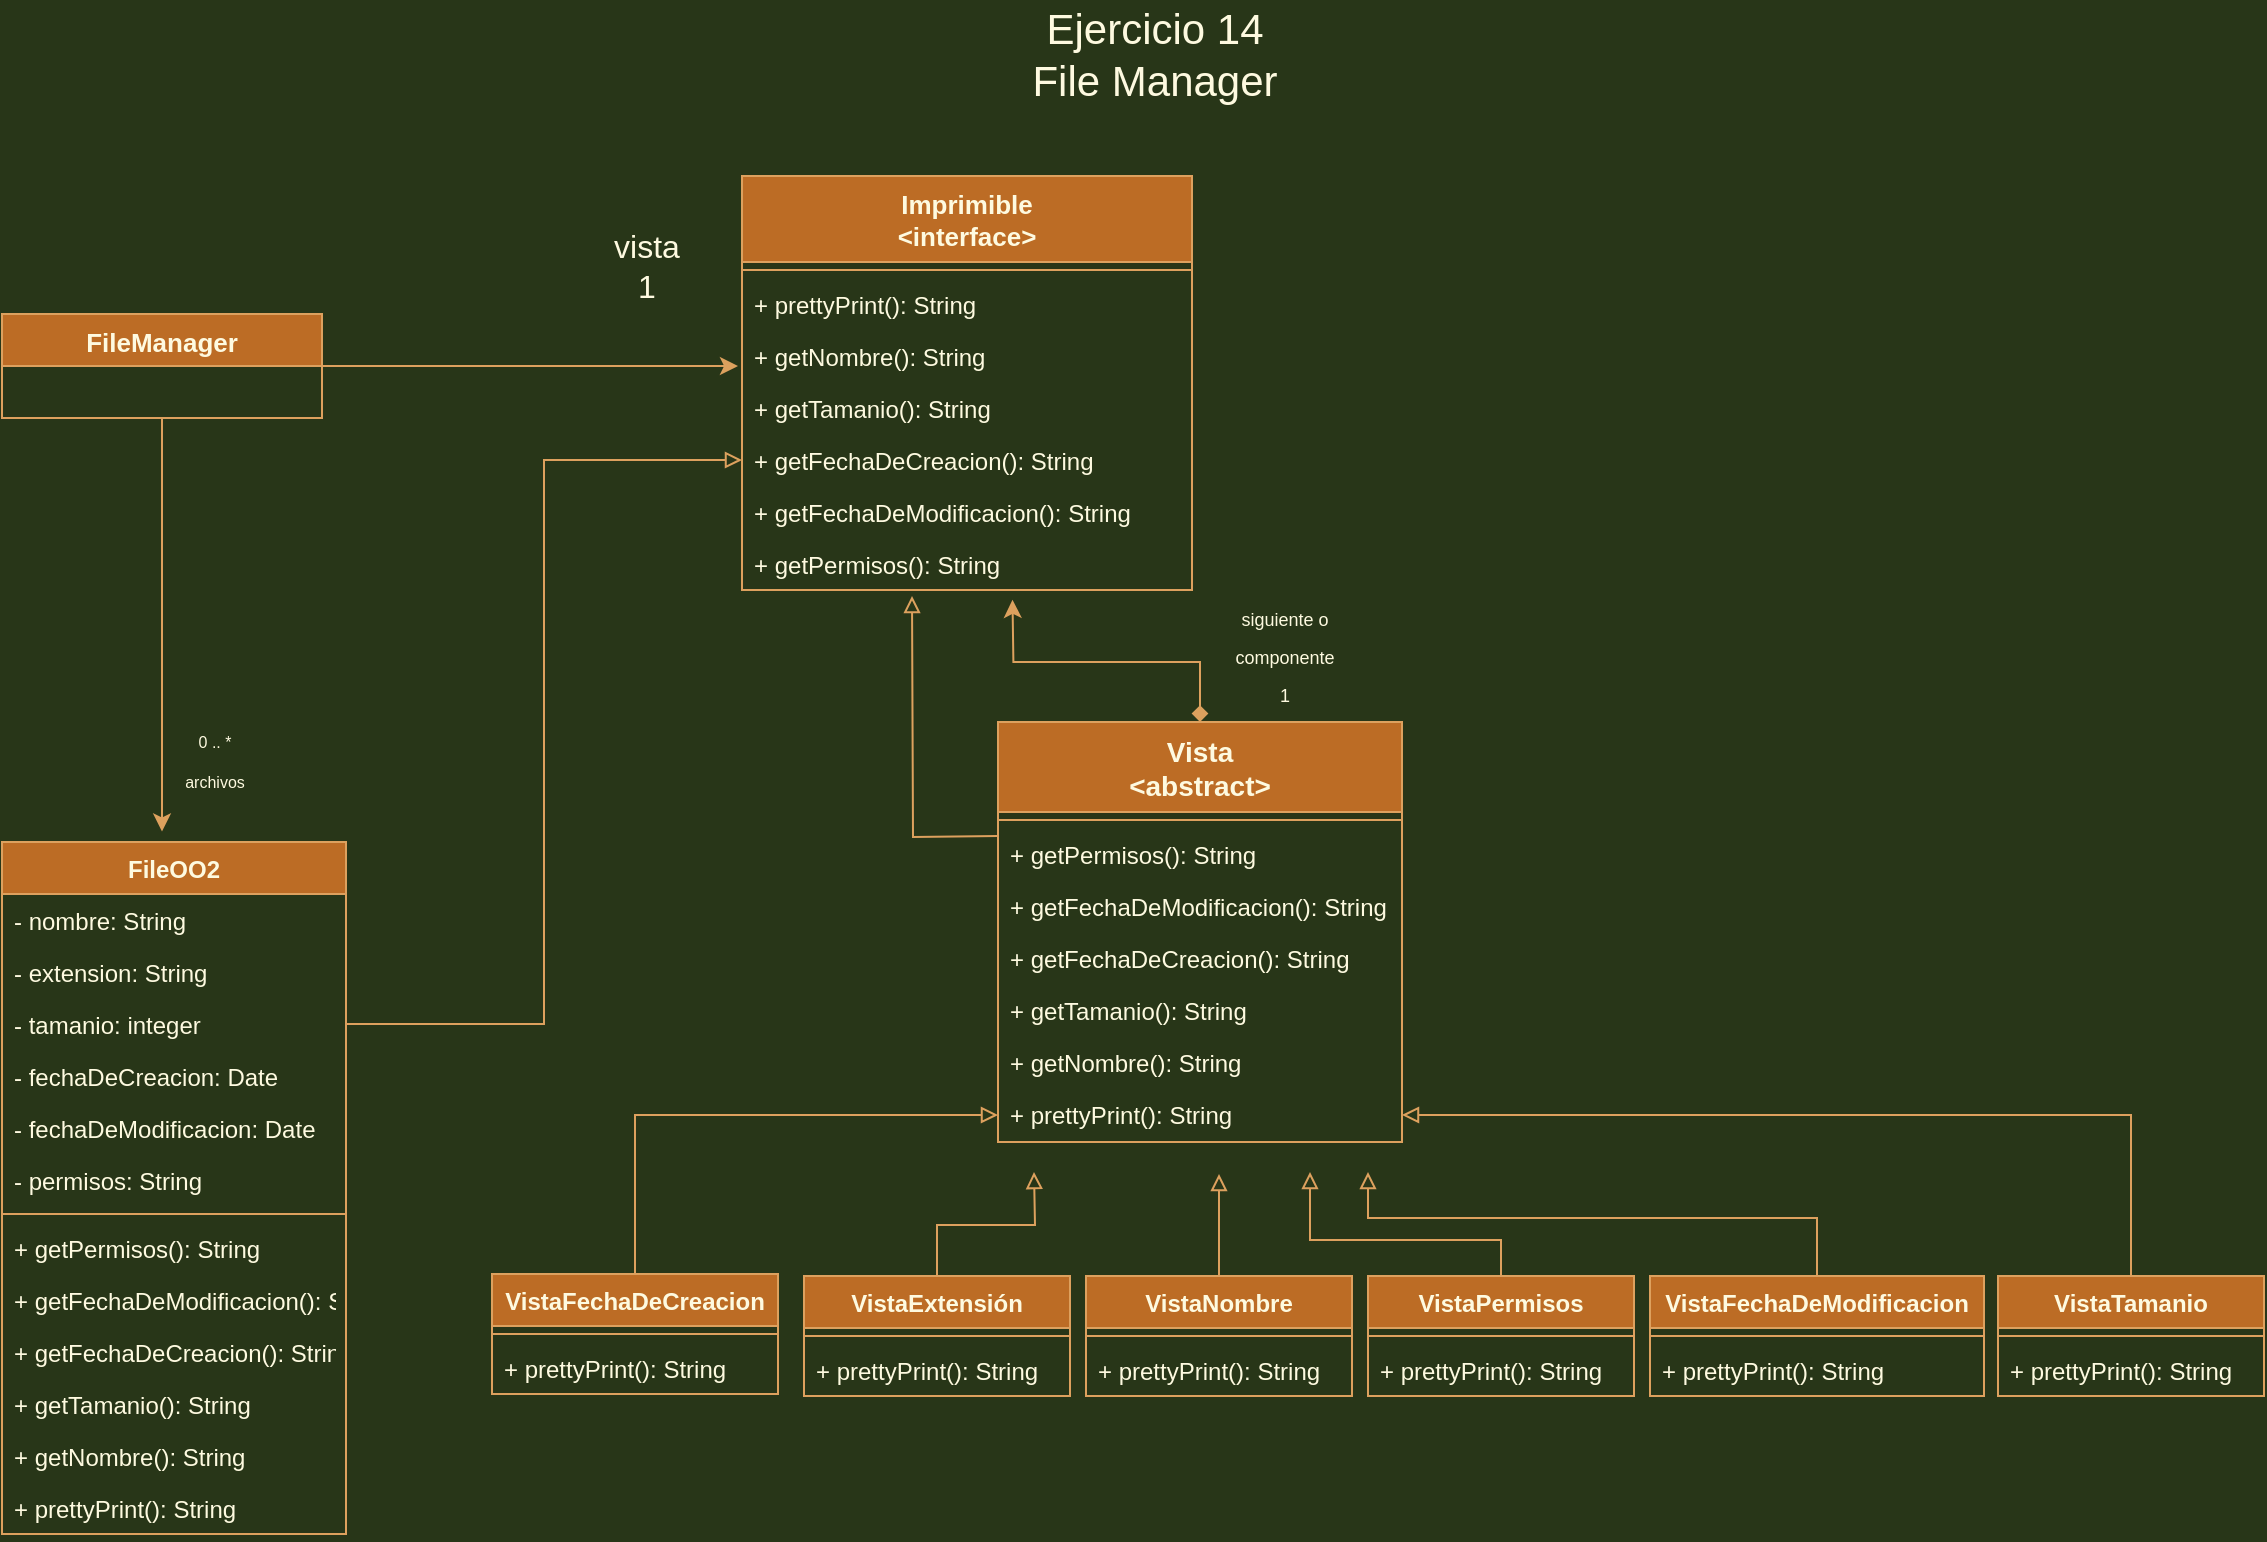 <mxfile version="19.0.2" type="device"><diagram id="iaDs6pimnOswvixRmrBB" name="Página-1"><mxGraphModel dx="1406" dy="857" grid="0" gridSize="10" guides="1" tooltips="1" connect="1" arrows="1" fold="1" page="1" pageScale="1" pageWidth="827" pageHeight="1169" background="#283618" math="0" shadow="0"><root><mxCell id="0"/><mxCell id="1" parent="0"/><mxCell id="iX0GGUBRqq9m43WB-niy-1" value="FileOO2" style="swimlane;fontStyle=1;align=center;verticalAlign=top;childLayout=stackLayout;horizontal=1;startSize=26;horizontalStack=0;resizeParent=1;resizeParentMax=0;resizeLast=0;collapsible=1;marginBottom=0;rounded=0;sketch=0;fontColor=#FEFAE0;strokeColor=#DDA15E;fillColor=#BC6C25;" parent="1" vertex="1"><mxGeometry x="107" y="463" width="172" height="346" as="geometry"/></mxCell><mxCell id="iX0GGUBRqq9m43WB-niy-2" value="- nombre: String" style="text;strokeColor=none;fillColor=none;align=left;verticalAlign=top;spacingLeft=4;spacingRight=4;overflow=hidden;rotatable=0;points=[[0,0.5],[1,0.5]];portConstraint=eastwest;rounded=0;sketch=0;fontColor=#FEFAE0;" parent="iX0GGUBRqq9m43WB-niy-1" vertex="1"><mxGeometry y="26" width="172" height="26" as="geometry"/></mxCell><mxCell id="iX0GGUBRqq9m43WB-niy-5" value="- extension: String" style="text;strokeColor=none;fillColor=none;align=left;verticalAlign=top;spacingLeft=4;spacingRight=4;overflow=hidden;rotatable=0;points=[[0,0.5],[1,0.5]];portConstraint=eastwest;rounded=0;sketch=0;fontColor=#FEFAE0;" parent="iX0GGUBRqq9m43WB-niy-1" vertex="1"><mxGeometry y="52" width="172" height="26" as="geometry"/></mxCell><mxCell id="iX0GGUBRqq9m43WB-niy-6" value="- tamanio: integer" style="text;strokeColor=none;fillColor=none;align=left;verticalAlign=top;spacingLeft=4;spacingRight=4;overflow=hidden;rotatable=0;points=[[0,0.5],[1,0.5]];portConstraint=eastwest;rounded=0;sketch=0;fontColor=#FEFAE0;" parent="iX0GGUBRqq9m43WB-niy-1" vertex="1"><mxGeometry y="78" width="172" height="26" as="geometry"/></mxCell><mxCell id="iX0GGUBRqq9m43WB-niy-7" value="- fechaDeCreacion: Date" style="text;strokeColor=none;fillColor=none;align=left;verticalAlign=top;spacingLeft=4;spacingRight=4;overflow=hidden;rotatable=0;points=[[0,0.5],[1,0.5]];portConstraint=eastwest;rounded=0;sketch=0;fontColor=#FEFAE0;" parent="iX0GGUBRqq9m43WB-niy-1" vertex="1"><mxGeometry y="104" width="172" height="26" as="geometry"/></mxCell><mxCell id="iX0GGUBRqq9m43WB-niy-8" value="- fechaDeModificacion: Date" style="text;strokeColor=none;fillColor=none;align=left;verticalAlign=top;spacingLeft=4;spacingRight=4;overflow=hidden;rotatable=0;points=[[0,0.5],[1,0.5]];portConstraint=eastwest;rounded=0;sketch=0;fontColor=#FEFAE0;" parent="iX0GGUBRqq9m43WB-niy-1" vertex="1"><mxGeometry y="130" width="172" height="26" as="geometry"/></mxCell><mxCell id="iX0GGUBRqq9m43WB-niy-9" value="- permisos: String" style="text;strokeColor=none;fillColor=none;align=left;verticalAlign=top;spacingLeft=4;spacingRight=4;overflow=hidden;rotatable=0;points=[[0,0.5],[1,0.5]];portConstraint=eastwest;rounded=0;sketch=0;fontColor=#FEFAE0;" parent="iX0GGUBRqq9m43WB-niy-1" vertex="1"><mxGeometry y="156" width="172" height="26" as="geometry"/></mxCell><mxCell id="iX0GGUBRqq9m43WB-niy-3" value="" style="line;strokeWidth=1;fillColor=none;align=left;verticalAlign=middle;spacingTop=-1;spacingLeft=3;spacingRight=3;rotatable=0;labelPosition=right;points=[];portConstraint=eastwest;rounded=0;sketch=0;fontColor=#FEFAE0;labelBackgroundColor=#283618;strokeColor=#DDA15E;" parent="iX0GGUBRqq9m43WB-niy-1" vertex="1"><mxGeometry y="182" width="172" height="8" as="geometry"/></mxCell><mxCell id="8L7omURxYI5hqP2-fy2r-57" value="+ getPermisos(): String" style="text;strokeColor=none;fillColor=none;align=left;verticalAlign=top;spacingLeft=4;spacingRight=4;overflow=hidden;rotatable=0;points=[[0,0.5],[1,0.5]];portConstraint=eastwest;rounded=0;sketch=0;fontSize=12;fontColor=#FEFAE0;" vertex="1" parent="iX0GGUBRqq9m43WB-niy-1"><mxGeometry y="190" width="172" height="26" as="geometry"/></mxCell><mxCell id="8L7omURxYI5hqP2-fy2r-56" value="+ getFechaDeModificacion(): String" style="text;strokeColor=none;fillColor=none;align=left;verticalAlign=top;spacingLeft=4;spacingRight=4;overflow=hidden;rotatable=0;points=[[0,0.5],[1,0.5]];portConstraint=eastwest;rounded=0;sketch=0;fontSize=12;fontColor=#FEFAE0;" vertex="1" parent="iX0GGUBRqq9m43WB-niy-1"><mxGeometry y="216" width="172" height="26" as="geometry"/></mxCell><mxCell id="8L7omURxYI5hqP2-fy2r-55" value="+ getFechaDeCreacion(): String" style="text;strokeColor=none;fillColor=none;align=left;verticalAlign=top;spacingLeft=4;spacingRight=4;overflow=hidden;rotatable=0;points=[[0,0.5],[1,0.5]];portConstraint=eastwest;rounded=0;sketch=0;fontSize=12;fontColor=#FEFAE0;" vertex="1" parent="iX0GGUBRqq9m43WB-niy-1"><mxGeometry y="242" width="172" height="26" as="geometry"/></mxCell><mxCell id="8L7omURxYI5hqP2-fy2r-54" value="+ getTamanio(): String" style="text;strokeColor=none;fillColor=none;align=left;verticalAlign=top;spacingLeft=4;spacingRight=4;overflow=hidden;rotatable=0;points=[[0,0.5],[1,0.5]];portConstraint=eastwest;rounded=0;sketch=0;fontSize=12;fontColor=#FEFAE0;" vertex="1" parent="iX0GGUBRqq9m43WB-niy-1"><mxGeometry y="268" width="172" height="26" as="geometry"/></mxCell><mxCell id="8L7omURxYI5hqP2-fy2r-53" value="+ getNombre(): String" style="text;strokeColor=none;fillColor=none;align=left;verticalAlign=top;spacingLeft=4;spacingRight=4;overflow=hidden;rotatable=0;points=[[0,0.5],[1,0.5]];portConstraint=eastwest;rounded=0;sketch=0;fontSize=12;fontColor=#FEFAE0;" vertex="1" parent="iX0GGUBRqq9m43WB-niy-1"><mxGeometry y="294" width="172" height="26" as="geometry"/></mxCell><mxCell id="8L7omURxYI5hqP2-fy2r-52" value="+ prettyPrint(): String" style="text;strokeColor=none;fillColor=none;align=left;verticalAlign=top;spacingLeft=4;spacingRight=4;overflow=hidden;rotatable=0;points=[[0,0.5],[1,0.5]];portConstraint=eastwest;rounded=0;sketch=0;fontSize=12;fontColor=#FEFAE0;" vertex="1" parent="iX0GGUBRqq9m43WB-niy-1"><mxGeometry y="320" width="172" height="26" as="geometry"/></mxCell><mxCell id="iX0GGUBRqq9m43WB-niy-10" value="Ejercicio 14&lt;br style=&quot;font-size: 21px;&quot;&gt;File Manager" style="text;html=1;align=center;verticalAlign=middle;resizable=0;points=[];autosize=1;strokeColor=none;fillColor=none;fontColor=#FEFAE0;fontSize=21;" parent="1" vertex="1"><mxGeometry x="616" y="42" width="133" height="54" as="geometry"/></mxCell><mxCell id="iX0GGUBRqq9m43WB-niy-18" style="edgeStyle=orthogonalEdgeStyle;curved=0;rounded=1;sketch=0;orthogonalLoop=1;jettySize=auto;html=1;fontSize=16;fontColor=#FEFAE0;strokeColor=#DDA15E;fillColor=#BC6C25;labelBackgroundColor=#283618;" parent="1" source="iX0GGUBRqq9m43WB-niy-12" edge="1"><mxGeometry relative="1" as="geometry"><mxPoint x="187" y="457.75" as="targetPoint"/></mxGeometry></mxCell><mxCell id="8L7omURxYI5hqP2-fy2r-26" style="edgeStyle=orthogonalEdgeStyle;curved=0;rounded=1;sketch=0;orthogonalLoop=1;jettySize=auto;html=1;fontColor=#FEFAE0;strokeColor=#DDA15E;fillColor=#BC6C25;" edge="1" parent="1" source="iX0GGUBRqq9m43WB-niy-12"><mxGeometry relative="1" as="geometry"><mxPoint x="475" y="225" as="targetPoint"/></mxGeometry></mxCell><mxCell id="iX0GGUBRqq9m43WB-niy-12" value="FileManager" style="swimlane;fontStyle=1;align=center;verticalAlign=top;childLayout=stackLayout;horizontal=1;startSize=26;horizontalStack=0;resizeParent=1;resizeParentMax=0;resizeLast=0;collapsible=1;marginBottom=0;rounded=0;sketch=0;fontSize=13;fontColor=#FEFAE0;strokeColor=#DDA15E;fillColor=#BC6C25;" parent="1" vertex="1"><mxGeometry x="107" y="199" width="160" height="52" as="geometry"/></mxCell><mxCell id="iX0GGUBRqq9m43WB-niy-19" value="&lt;font style=&quot;font-size: 8px;&quot;&gt;0 .. *&lt;br&gt;archivos&lt;/font&gt;" style="text;html=1;align=center;verticalAlign=middle;resizable=0;points=[];autosize=1;strokeColor=none;fillColor=none;fontSize=16;fontColor=#FEFAE0;" parent="1" vertex="1"><mxGeometry x="193" y="396" width="40" height="48" as="geometry"/></mxCell><mxCell id="iX0GGUBRqq9m43WB-niy-21" value="Imprimible&#10;&lt;interface&gt;" style="swimlane;fontStyle=1;align=center;verticalAlign=top;childLayout=stackLayout;horizontal=1;startSize=43;horizontalStack=0;resizeParent=1;resizeParentMax=0;resizeLast=0;collapsible=1;marginBottom=0;rounded=0;sketch=0;fontSize=13;fontColor=#FEFAE0;strokeColor=#DDA15E;fillColor=#BC6C25;" parent="1" vertex="1"><mxGeometry x="477" y="130" width="225" height="207" as="geometry"/></mxCell><mxCell id="iX0GGUBRqq9m43WB-niy-23" value="" style="line;strokeWidth=1;fillColor=none;align=left;verticalAlign=middle;spacingTop=-1;spacingLeft=3;spacingRight=3;rotatable=0;labelPosition=right;points=[];portConstraint=eastwest;rounded=0;sketch=0;fontSize=16;fontColor=#FEFAE0;labelBackgroundColor=#283618;strokeColor=#DDA15E;" parent="iX0GGUBRqq9m43WB-niy-21" vertex="1"><mxGeometry y="43" width="225" height="8" as="geometry"/></mxCell><mxCell id="iX0GGUBRqq9m43WB-niy-24" value="+ prettyPrint(): String" style="text;strokeColor=none;fillColor=none;align=left;verticalAlign=top;spacingLeft=4;spacingRight=4;overflow=hidden;rotatable=0;points=[[0,0.5],[1,0.5]];portConstraint=eastwest;rounded=0;sketch=0;fontSize=12;fontColor=#FEFAE0;" parent="iX0GGUBRqq9m43WB-niy-21" vertex="1"><mxGeometry y="51" width="225" height="26" as="geometry"/></mxCell><mxCell id="8L7omURxYI5hqP2-fy2r-22" value="+ getNombre(): String" style="text;strokeColor=none;fillColor=none;align=left;verticalAlign=top;spacingLeft=4;spacingRight=4;overflow=hidden;rotatable=0;points=[[0,0.5],[1,0.5]];portConstraint=eastwest;rounded=0;sketch=0;fontSize=12;fontColor=#FEFAE0;" vertex="1" parent="iX0GGUBRqq9m43WB-niy-21"><mxGeometry y="77" width="225" height="26" as="geometry"/></mxCell><mxCell id="8L7omURxYI5hqP2-fy2r-23" value="+ getTamanio(): String" style="text;strokeColor=none;fillColor=none;align=left;verticalAlign=top;spacingLeft=4;spacingRight=4;overflow=hidden;rotatable=0;points=[[0,0.5],[1,0.5]];portConstraint=eastwest;rounded=0;sketch=0;fontSize=12;fontColor=#FEFAE0;" vertex="1" parent="iX0GGUBRqq9m43WB-niy-21"><mxGeometry y="103" width="225" height="26" as="geometry"/></mxCell><mxCell id="8L7omURxYI5hqP2-fy2r-24" value="+ getFechaDeCreacion(): String" style="text;strokeColor=none;fillColor=none;align=left;verticalAlign=top;spacingLeft=4;spacingRight=4;overflow=hidden;rotatable=0;points=[[0,0.5],[1,0.5]];portConstraint=eastwest;rounded=0;sketch=0;fontSize=12;fontColor=#FEFAE0;" vertex="1" parent="iX0GGUBRqq9m43WB-niy-21"><mxGeometry y="129" width="225" height="26" as="geometry"/></mxCell><mxCell id="8L7omURxYI5hqP2-fy2r-25" value="+ getFechaDeModificacion(): String" style="text;strokeColor=none;fillColor=none;align=left;verticalAlign=top;spacingLeft=4;spacingRight=4;overflow=hidden;rotatable=0;points=[[0,0.5],[1,0.5]];portConstraint=eastwest;rounded=0;sketch=0;fontSize=12;fontColor=#FEFAE0;" vertex="1" parent="iX0GGUBRqq9m43WB-niy-21"><mxGeometry y="155" width="225" height="26" as="geometry"/></mxCell><mxCell id="8L7omURxYI5hqP2-fy2r-30" value="+ getPermisos(): String" style="text;strokeColor=none;fillColor=none;align=left;verticalAlign=top;spacingLeft=4;spacingRight=4;overflow=hidden;rotatable=0;points=[[0,0.5],[1,0.5]];portConstraint=eastwest;rounded=0;sketch=0;fontSize=12;fontColor=#FEFAE0;" vertex="1" parent="iX0GGUBRqq9m43WB-niy-21"><mxGeometry y="181" width="225" height="26" as="geometry"/></mxCell><mxCell id="iX0GGUBRqq9m43WB-niy-25" value="vista&lt;br&gt;1" style="text;html=1;align=center;verticalAlign=middle;resizable=0;points=[];autosize=1;strokeColor=none;fillColor=none;fontSize=16;fontColor=#FEFAE0;" parent="1" vertex="1"><mxGeometry x="407" y="154" width="43" height="42" as="geometry"/></mxCell><mxCell id="iX0GGUBRqq9m43WB-niy-36" style="edgeStyle=orthogonalEdgeStyle;rounded=0;sketch=0;orthogonalLoop=1;jettySize=auto;html=1;fontSize=16;fontColor=#FEFAE0;endArrow=classic;endFill=1;strokeColor=#DDA15E;fillColor=#BC6C25;startArrow=diamond;startFill=1;labelBackgroundColor=#283618;" parent="1" source="iX0GGUBRqq9m43WB-niy-29" edge="1"><mxGeometry relative="1" as="geometry"><mxPoint x="612.242" y="341.909" as="targetPoint"/></mxGeometry></mxCell><mxCell id="iX0GGUBRqq9m43WB-niy-29" value="Vista&#10;&lt;abstract&gt;" style="swimlane;fontStyle=1;align=center;verticalAlign=top;childLayout=stackLayout;horizontal=1;startSize=45;horizontalStack=0;resizeParent=1;resizeParentMax=0;resizeLast=0;collapsible=1;marginBottom=0;rounded=0;sketch=0;fontSize=14;fontColor=#FEFAE0;strokeColor=#DDA15E;fillColor=#BC6C25;" parent="1" vertex="1"><mxGeometry x="605" y="403" width="202" height="210" as="geometry"/></mxCell><mxCell id="iX0GGUBRqq9m43WB-niy-31" value="" style="line;strokeWidth=1;fillColor=none;align=left;verticalAlign=middle;spacingTop=-1;spacingLeft=3;spacingRight=3;rotatable=0;labelPosition=right;points=[];portConstraint=eastwest;rounded=0;sketch=0;fontSize=16;fontColor=#FEFAE0;labelBackgroundColor=#283618;strokeColor=#DDA15E;" parent="iX0GGUBRqq9m43WB-niy-29" vertex="1"><mxGeometry y="45" width="202" height="8" as="geometry"/></mxCell><mxCell id="8L7omURxYI5hqP2-fy2r-43" value="+ getPermisos(): String" style="text;strokeColor=none;fillColor=none;align=left;verticalAlign=top;spacingLeft=4;spacingRight=4;overflow=hidden;rotatable=0;points=[[0,0.5],[1,0.5]];portConstraint=eastwest;rounded=0;sketch=0;fontSize=12;fontColor=#FEFAE0;" vertex="1" parent="iX0GGUBRqq9m43WB-niy-29"><mxGeometry y="53" width="202" height="26" as="geometry"/></mxCell><mxCell id="8L7omURxYI5hqP2-fy2r-42" value="+ getFechaDeModificacion(): String" style="text;strokeColor=none;fillColor=none;align=left;verticalAlign=top;spacingLeft=4;spacingRight=4;overflow=hidden;rotatable=0;points=[[0,0.5],[1,0.5]];portConstraint=eastwest;rounded=0;sketch=0;fontSize=12;fontColor=#FEFAE0;" vertex="1" parent="iX0GGUBRqq9m43WB-niy-29"><mxGeometry y="79" width="202" height="26" as="geometry"/></mxCell><mxCell id="8L7omURxYI5hqP2-fy2r-41" value="+ getFechaDeCreacion(): String" style="text;strokeColor=none;fillColor=none;align=left;verticalAlign=top;spacingLeft=4;spacingRight=4;overflow=hidden;rotatable=0;points=[[0,0.5],[1,0.5]];portConstraint=eastwest;rounded=0;sketch=0;fontSize=12;fontColor=#FEFAE0;" vertex="1" parent="iX0GGUBRqq9m43WB-niy-29"><mxGeometry y="105" width="202" height="26" as="geometry"/></mxCell><mxCell id="8L7omURxYI5hqP2-fy2r-40" value="+ getTamanio(): String" style="text;strokeColor=none;fillColor=none;align=left;verticalAlign=top;spacingLeft=4;spacingRight=4;overflow=hidden;rotatable=0;points=[[0,0.5],[1,0.5]];portConstraint=eastwest;rounded=0;sketch=0;fontSize=12;fontColor=#FEFAE0;" vertex="1" parent="iX0GGUBRqq9m43WB-niy-29"><mxGeometry y="131" width="202" height="26" as="geometry"/></mxCell><mxCell id="8L7omURxYI5hqP2-fy2r-39" value="+ getNombre(): String" style="text;strokeColor=none;fillColor=none;align=left;verticalAlign=top;spacingLeft=4;spacingRight=4;overflow=hidden;rotatable=0;points=[[0,0.5],[1,0.5]];portConstraint=eastwest;rounded=0;sketch=0;fontSize=12;fontColor=#FEFAE0;" vertex="1" parent="iX0GGUBRqq9m43WB-niy-29"><mxGeometry y="157" width="202" height="26" as="geometry"/></mxCell><mxCell id="iX0GGUBRqq9m43WB-niy-32" value="+ prettyPrint(): String" style="text;strokeColor=none;fillColor=none;align=left;verticalAlign=top;spacingLeft=4;spacingRight=4;overflow=hidden;rotatable=0;points=[[0,0.5],[1,0.5]];portConstraint=eastwest;rounded=0;sketch=0;fontSize=12;fontColor=#FEFAE0;" parent="iX0GGUBRqq9m43WB-niy-29" vertex="1"><mxGeometry y="183" width="202" height="27" as="geometry"/></mxCell><mxCell id="iX0GGUBRqq9m43WB-niy-37" value="&lt;font style=&quot;font-size: 9px;&quot;&gt;siguiente o&lt;br&gt;componente&lt;br&gt;1&lt;/font&gt;" style="text;html=1;align=center;verticalAlign=middle;resizable=0;points=[];autosize=1;strokeColor=none;fillColor=none;fontSize=16;fontColor=#FEFAE0;" parent="1" vertex="1"><mxGeometry x="718" y="333" width="60" height="70" as="geometry"/></mxCell><mxCell id="8L7omURxYI5hqP2-fy2r-48" style="edgeStyle=orthogonalEdgeStyle;rounded=0;sketch=0;orthogonalLoop=1;jettySize=auto;html=1;fontColor=#FEFAE0;endArrow=block;endFill=0;strokeColor=#DDA15E;fillColor=#BC6C25;" edge="1" parent="1" source="8L7omURxYI5hqP2-fy2r-1"><mxGeometry relative="1" as="geometry"><mxPoint x="715.5" y="629" as="targetPoint"/></mxGeometry></mxCell><mxCell id="8L7omURxYI5hqP2-fy2r-1" value="VistaNombre" style="swimlane;fontStyle=1;align=center;verticalAlign=top;childLayout=stackLayout;horizontal=1;startSize=26;horizontalStack=0;resizeParent=1;resizeParentMax=0;resizeLast=0;collapsible=1;marginBottom=0;fillColor=#BC6C25;strokeColor=#DDA15E;fontColor=#FEFAE0;" vertex="1" parent="1"><mxGeometry x="649" y="680" width="133" height="60" as="geometry"/></mxCell><mxCell id="8L7omURxYI5hqP2-fy2r-3" value="" style="line;strokeWidth=1;fillColor=none;align=left;verticalAlign=middle;spacingTop=-1;spacingLeft=3;spacingRight=3;rotatable=0;labelPosition=right;points=[];portConstraint=eastwest;labelBackgroundColor=#283618;strokeColor=#DDA15E;fontColor=#FEFAE0;" vertex="1" parent="8L7omURxYI5hqP2-fy2r-1"><mxGeometry y="26" width="133" height="8" as="geometry"/></mxCell><mxCell id="8L7omURxYI5hqP2-fy2r-5" value="+ prettyPrint(): String" style="text;strokeColor=none;fillColor=none;align=left;verticalAlign=top;spacingLeft=4;spacingRight=4;overflow=hidden;rotatable=0;points=[[0,0.5],[1,0.5]];portConstraint=eastwest;rounded=0;sketch=0;fontSize=12;fontColor=#FEFAE0;" vertex="1" parent="8L7omURxYI5hqP2-fy2r-1"><mxGeometry y="34" width="133" height="26" as="geometry"/></mxCell><mxCell id="8L7omURxYI5hqP2-fy2r-51" style="edgeStyle=orthogonalEdgeStyle;rounded=0;sketch=0;orthogonalLoop=1;jettySize=auto;html=1;entryX=1;entryY=0.5;entryDx=0;entryDy=0;fontColor=#FEFAE0;endArrow=block;endFill=0;strokeColor=#DDA15E;fillColor=#BC6C25;" edge="1" parent="1" source="8L7omURxYI5hqP2-fy2r-6" target="iX0GGUBRqq9m43WB-niy-32"><mxGeometry relative="1" as="geometry"/></mxCell><mxCell id="8L7omURxYI5hqP2-fy2r-6" value="VistaTamanio" style="swimlane;fontStyle=1;align=center;verticalAlign=top;childLayout=stackLayout;horizontal=1;startSize=26;horizontalStack=0;resizeParent=1;resizeParentMax=0;resizeLast=0;collapsible=1;marginBottom=0;fillColor=#BC6C25;strokeColor=#DDA15E;fontColor=#FEFAE0;" vertex="1" parent="1"><mxGeometry x="1105" y="680" width="133" height="60" as="geometry"/></mxCell><mxCell id="8L7omURxYI5hqP2-fy2r-7" value="" style="line;strokeWidth=1;fillColor=none;align=left;verticalAlign=middle;spacingTop=-1;spacingLeft=3;spacingRight=3;rotatable=0;labelPosition=right;points=[];portConstraint=eastwest;labelBackgroundColor=#283618;strokeColor=#DDA15E;fontColor=#FEFAE0;" vertex="1" parent="8L7omURxYI5hqP2-fy2r-6"><mxGeometry y="26" width="133" height="8" as="geometry"/></mxCell><mxCell id="8L7omURxYI5hqP2-fy2r-8" value="+ prettyPrint(): String" style="text;strokeColor=none;fillColor=none;align=left;verticalAlign=top;spacingLeft=4;spacingRight=4;overflow=hidden;rotatable=0;points=[[0,0.5],[1,0.5]];portConstraint=eastwest;rounded=0;sketch=0;fontSize=12;fontColor=#FEFAE0;" vertex="1" parent="8L7omURxYI5hqP2-fy2r-6"><mxGeometry y="34" width="133" height="26" as="geometry"/></mxCell><mxCell id="8L7omURxYI5hqP2-fy2r-44" style="edgeStyle=orthogonalEdgeStyle;rounded=0;sketch=0;orthogonalLoop=1;jettySize=auto;html=1;entryX=0;entryY=0.5;entryDx=0;entryDy=0;fontColor=#FEFAE0;endArrow=block;endFill=0;strokeColor=#DDA15E;fillColor=#BC6C25;" edge="1" parent="1" source="8L7omURxYI5hqP2-fy2r-9" target="iX0GGUBRqq9m43WB-niy-32"><mxGeometry relative="1" as="geometry"/></mxCell><mxCell id="8L7omURxYI5hqP2-fy2r-9" value="VistaFechaDeCreacion" style="swimlane;fontStyle=1;align=center;verticalAlign=top;childLayout=stackLayout;horizontal=1;startSize=26;horizontalStack=0;resizeParent=1;resizeParentMax=0;resizeLast=0;collapsible=1;marginBottom=0;fillColor=#BC6C25;strokeColor=#DDA15E;fontColor=#FEFAE0;" vertex="1" parent="1"><mxGeometry x="352" y="679" width="143" height="60" as="geometry"/></mxCell><mxCell id="8L7omURxYI5hqP2-fy2r-10" value="" style="line;strokeWidth=1;fillColor=none;align=left;verticalAlign=middle;spacingTop=-1;spacingLeft=3;spacingRight=3;rotatable=0;labelPosition=right;points=[];portConstraint=eastwest;labelBackgroundColor=#283618;strokeColor=#DDA15E;fontColor=#FEFAE0;" vertex="1" parent="8L7omURxYI5hqP2-fy2r-9"><mxGeometry y="26" width="143" height="8" as="geometry"/></mxCell><mxCell id="8L7omURxYI5hqP2-fy2r-11" value="+ prettyPrint(): String" style="text;strokeColor=none;fillColor=none;align=left;verticalAlign=top;spacingLeft=4;spacingRight=4;overflow=hidden;rotatable=0;points=[[0,0.5],[1,0.5]];portConstraint=eastwest;rounded=0;sketch=0;fontSize=12;fontColor=#FEFAE0;" vertex="1" parent="8L7omURxYI5hqP2-fy2r-9"><mxGeometry y="34" width="143" height="26" as="geometry"/></mxCell><mxCell id="8L7omURxYI5hqP2-fy2r-50" style="edgeStyle=orthogonalEdgeStyle;rounded=0;sketch=0;orthogonalLoop=1;jettySize=auto;html=1;fontColor=#FEFAE0;endArrow=block;endFill=0;strokeColor=#DDA15E;fillColor=#BC6C25;" edge="1" parent="1" source="8L7omURxYI5hqP2-fy2r-13"><mxGeometry relative="1" as="geometry"><mxPoint x="790" y="628" as="targetPoint"/><Array as="points"><mxPoint x="1015" y="651"/><mxPoint x="790" y="651"/></Array></mxGeometry></mxCell><mxCell id="8L7omURxYI5hqP2-fy2r-13" value="VistaFechaDeModificacion" style="swimlane;fontStyle=1;align=center;verticalAlign=top;childLayout=stackLayout;horizontal=1;startSize=26;horizontalStack=0;resizeParent=1;resizeParentMax=0;resizeLast=0;collapsible=1;marginBottom=0;fillColor=#BC6C25;strokeColor=#DDA15E;fontColor=#FEFAE0;" vertex="1" parent="1"><mxGeometry x="931" y="680" width="167" height="60" as="geometry"/></mxCell><mxCell id="8L7omURxYI5hqP2-fy2r-14" value="" style="line;strokeWidth=1;fillColor=none;align=left;verticalAlign=middle;spacingTop=-1;spacingLeft=3;spacingRight=3;rotatable=0;labelPosition=right;points=[];portConstraint=eastwest;labelBackgroundColor=#283618;strokeColor=#DDA15E;fontColor=#FEFAE0;" vertex="1" parent="8L7omURxYI5hqP2-fy2r-13"><mxGeometry y="26" width="167" height="8" as="geometry"/></mxCell><mxCell id="8L7omURxYI5hqP2-fy2r-15" value="+ prettyPrint(): String" style="text;strokeColor=none;fillColor=none;align=left;verticalAlign=top;spacingLeft=4;spacingRight=4;overflow=hidden;rotatable=0;points=[[0,0.5],[1,0.5]];portConstraint=eastwest;rounded=0;sketch=0;fontSize=12;fontColor=#FEFAE0;" vertex="1" parent="8L7omURxYI5hqP2-fy2r-13"><mxGeometry y="34" width="167" height="26" as="geometry"/></mxCell><mxCell id="8L7omURxYI5hqP2-fy2r-45" style="edgeStyle=orthogonalEdgeStyle;rounded=0;sketch=0;orthogonalLoop=1;jettySize=auto;html=1;fontColor=#FEFAE0;endArrow=block;endFill=0;strokeColor=#DDA15E;fillColor=#BC6C25;" edge="1" parent="1" source="8L7omURxYI5hqP2-fy2r-16"><mxGeometry relative="1" as="geometry"><mxPoint x="623" y="628" as="targetPoint"/></mxGeometry></mxCell><mxCell id="8L7omURxYI5hqP2-fy2r-16" value="VistaExtensión" style="swimlane;fontStyle=1;align=center;verticalAlign=top;childLayout=stackLayout;horizontal=1;startSize=26;horizontalStack=0;resizeParent=1;resizeParentMax=0;resizeLast=0;collapsible=1;marginBottom=0;fillColor=#BC6C25;strokeColor=#DDA15E;fontColor=#FEFAE0;" vertex="1" parent="1"><mxGeometry x="508" y="680" width="133" height="60" as="geometry"/></mxCell><mxCell id="8L7omURxYI5hqP2-fy2r-17" value="" style="line;strokeWidth=1;fillColor=none;align=left;verticalAlign=middle;spacingTop=-1;spacingLeft=3;spacingRight=3;rotatable=0;labelPosition=right;points=[];portConstraint=eastwest;labelBackgroundColor=#283618;strokeColor=#DDA15E;fontColor=#FEFAE0;" vertex="1" parent="8L7omURxYI5hqP2-fy2r-16"><mxGeometry y="26" width="133" height="8" as="geometry"/></mxCell><mxCell id="8L7omURxYI5hqP2-fy2r-18" value="+ prettyPrint(): String" style="text;strokeColor=none;fillColor=none;align=left;verticalAlign=top;spacingLeft=4;spacingRight=4;overflow=hidden;rotatable=0;points=[[0,0.5],[1,0.5]];portConstraint=eastwest;rounded=0;sketch=0;fontSize=12;fontColor=#FEFAE0;" vertex="1" parent="8L7omURxYI5hqP2-fy2r-16"><mxGeometry y="34" width="133" height="26" as="geometry"/></mxCell><mxCell id="8L7omURxYI5hqP2-fy2r-49" style="edgeStyle=orthogonalEdgeStyle;rounded=0;sketch=0;orthogonalLoop=1;jettySize=auto;html=1;fontColor=#FEFAE0;endArrow=block;endFill=0;strokeColor=#DDA15E;fillColor=#BC6C25;" edge="1" parent="1" source="8L7omURxYI5hqP2-fy2r-19"><mxGeometry relative="1" as="geometry"><mxPoint x="761" y="628" as="targetPoint"/><Array as="points"><mxPoint x="857" y="662"/><mxPoint x="761" y="662"/></Array></mxGeometry></mxCell><mxCell id="8L7omURxYI5hqP2-fy2r-19" value="VistaPermisos" style="swimlane;fontStyle=1;align=center;verticalAlign=top;childLayout=stackLayout;horizontal=1;startSize=26;horizontalStack=0;resizeParent=1;resizeParentMax=0;resizeLast=0;collapsible=1;marginBottom=0;fillColor=#BC6C25;strokeColor=#DDA15E;fontColor=#FEFAE0;" vertex="1" parent="1"><mxGeometry x="790" y="680" width="133" height="60" as="geometry"/></mxCell><mxCell id="8L7omURxYI5hqP2-fy2r-20" value="" style="line;strokeWidth=1;fillColor=none;align=left;verticalAlign=middle;spacingTop=-1;spacingLeft=3;spacingRight=3;rotatable=0;labelPosition=right;points=[];portConstraint=eastwest;labelBackgroundColor=#283618;strokeColor=#DDA15E;fontColor=#FEFAE0;" vertex="1" parent="8L7omURxYI5hqP2-fy2r-19"><mxGeometry y="26" width="133" height="8" as="geometry"/></mxCell><mxCell id="8L7omURxYI5hqP2-fy2r-21" value="+ prettyPrint(): String" style="text;strokeColor=none;fillColor=none;align=left;verticalAlign=top;spacingLeft=4;spacingRight=4;overflow=hidden;rotatable=0;points=[[0,0.5],[1,0.5]];portConstraint=eastwest;rounded=0;sketch=0;fontSize=12;fontColor=#FEFAE0;" vertex="1" parent="8L7omURxYI5hqP2-fy2r-19"><mxGeometry y="34" width="133" height="26" as="geometry"/></mxCell><mxCell id="8L7omURxYI5hqP2-fy2r-27" style="edgeStyle=orthogonalEdgeStyle;rounded=0;sketch=0;orthogonalLoop=1;jettySize=auto;html=1;fontColor=#FEFAE0;strokeColor=#DDA15E;fillColor=#BC6C25;endArrow=block;endFill=0;" edge="1" parent="1"><mxGeometry relative="1" as="geometry"><mxPoint x="562" y="340" as="targetPoint"/><mxPoint x="605" y="460" as="sourcePoint"/></mxGeometry></mxCell><mxCell id="8L7omURxYI5hqP2-fy2r-29" style="edgeStyle=orthogonalEdgeStyle;rounded=0;sketch=0;orthogonalLoop=1;jettySize=auto;html=1;entryX=0;entryY=0.5;entryDx=0;entryDy=0;fontColor=#FEFAE0;endArrow=block;endFill=0;strokeColor=#DDA15E;fillColor=#BC6C25;" edge="1" parent="1" source="iX0GGUBRqq9m43WB-niy-6" target="8L7omURxYI5hqP2-fy2r-24"><mxGeometry relative="1" as="geometry"/></mxCell></root></mxGraphModel></diagram></mxfile>